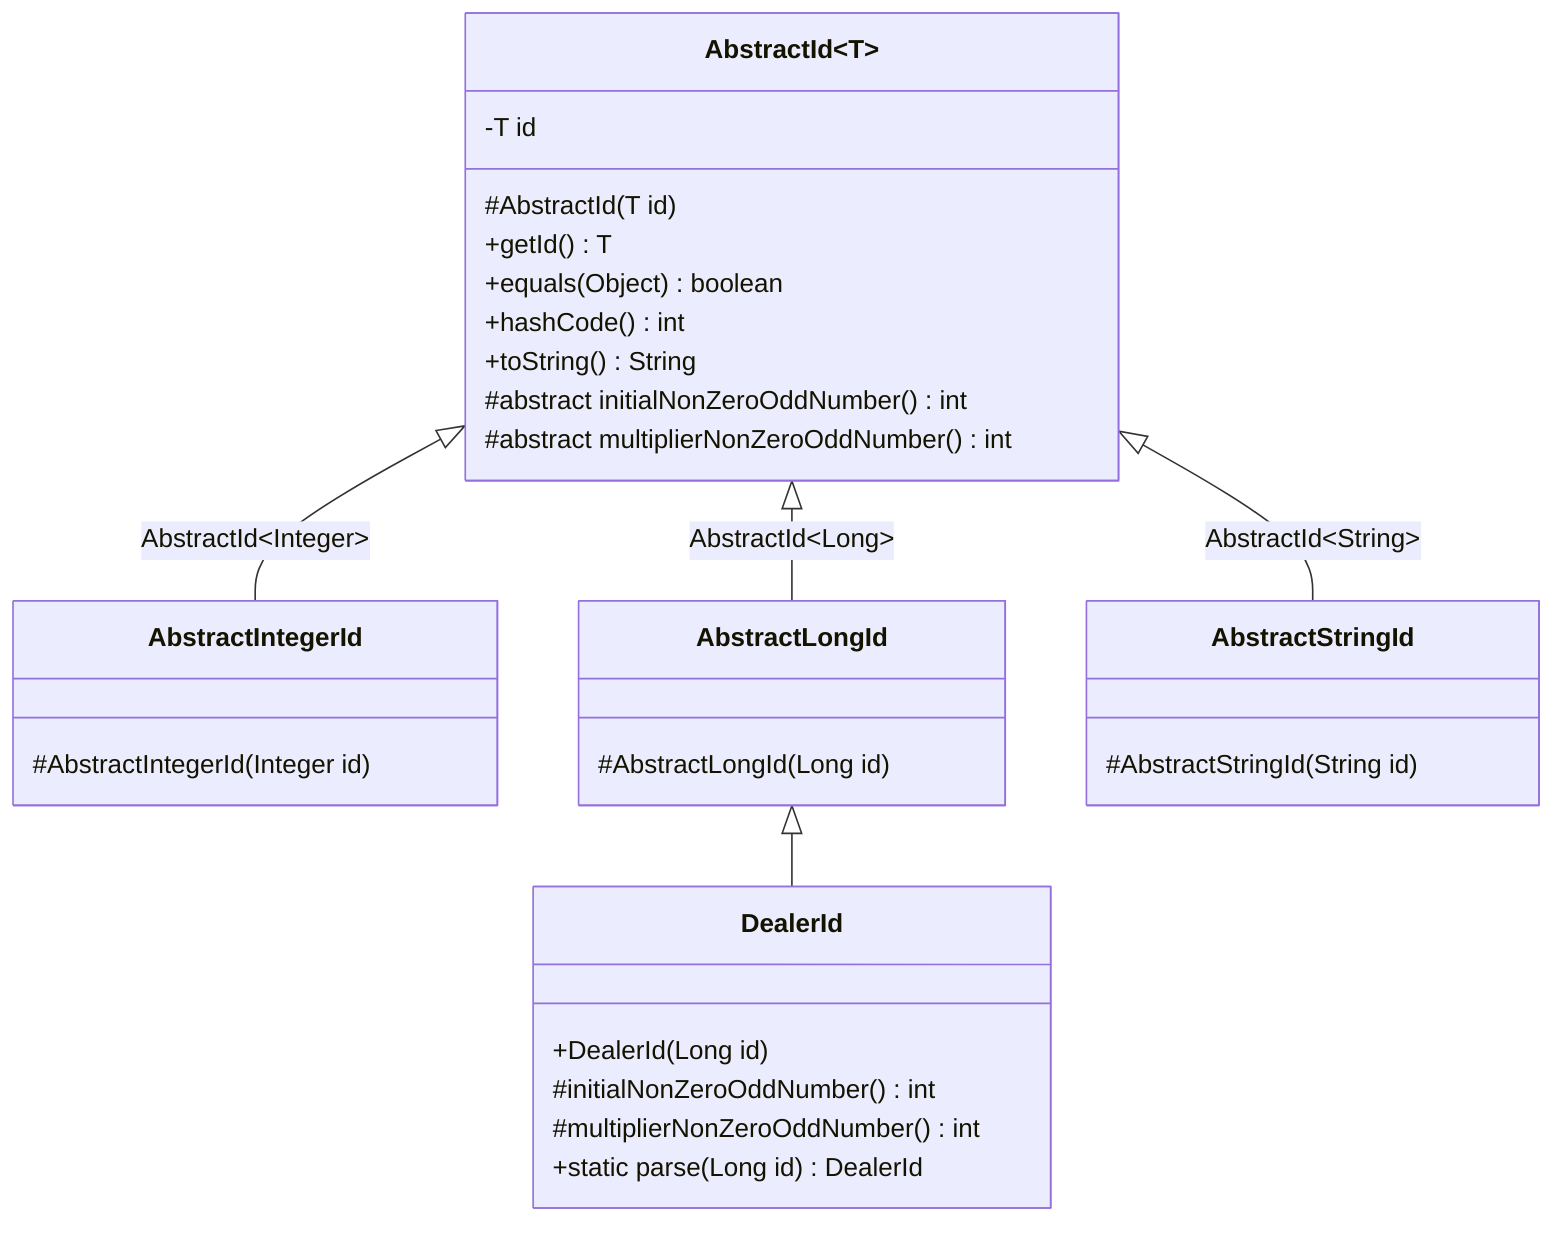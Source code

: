 classDiagram
    class AbstractId~T~ {
        -T id

        #AbstractId(T id)

        +getId() T
        +equals(Object) boolean
        +hashCode() int
        +toString() String
        #abstract initialNonZeroOddNumber() int
        #abstract multiplierNonZeroOddNumber() int
    }

    class AbstractIntegerId {
        #AbstractIntegerId(Integer id)
    }

    class AbstractLongId {
        #AbstractLongId(Long id)
    }

    class AbstractStringId {
        #AbstractStringId(String id)
    }

    class DealerId {
        +DealerId(Long id)

        #initialNonZeroOddNumber() int
        #multiplierNonZeroOddNumber() int

        +static parse(Long id) DealerId
    }

    AbstractId~T~ <|-- AbstractIntegerId: AbstractId&ltInteger&gt
    AbstractId~T~ <|-- AbstractLongId: AbstractId&ltLong&gt
    AbstractId~T~ <|-- AbstractStringId: AbstractId&ltString&gt

    AbstractLongId <|-- DealerId
